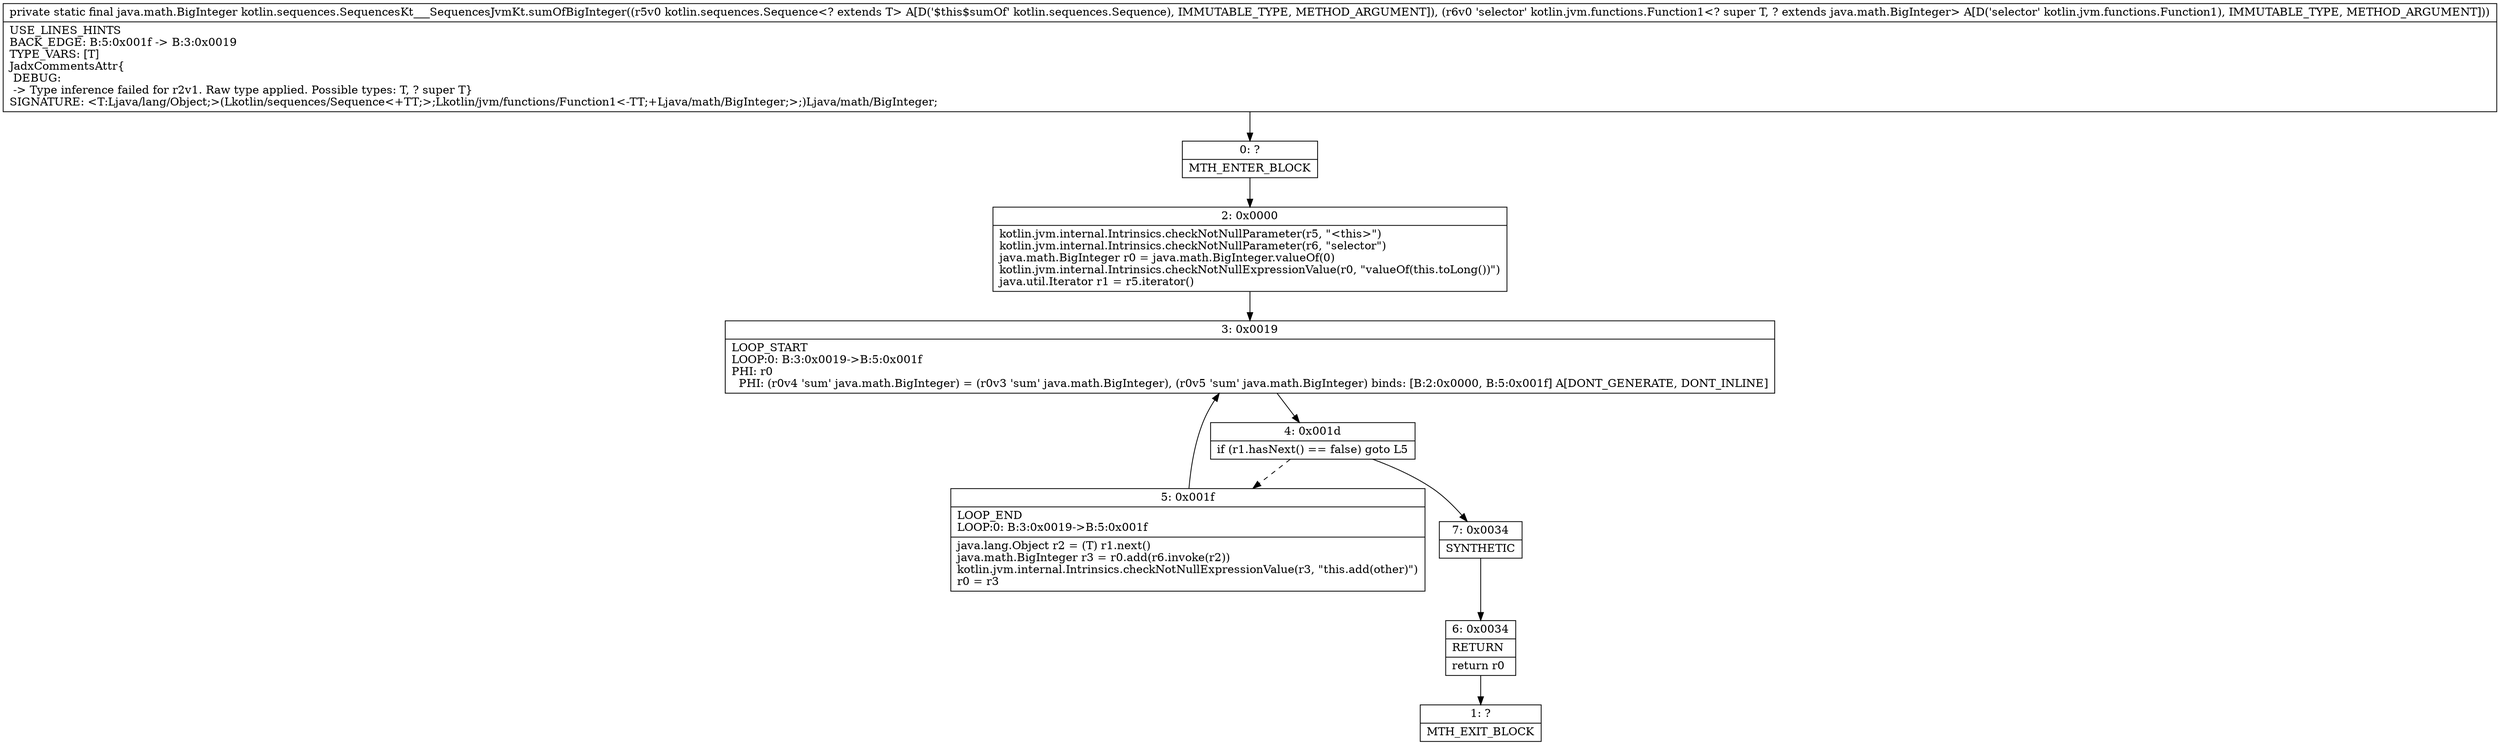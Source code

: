 digraph "CFG forkotlin.sequences.SequencesKt___SequencesJvmKt.sumOfBigInteger(Lkotlin\/sequences\/Sequence;Lkotlin\/jvm\/functions\/Function1;)Ljava\/math\/BigInteger;" {
Node_0 [shape=record,label="{0\:\ ?|MTH_ENTER_BLOCK\l}"];
Node_2 [shape=record,label="{2\:\ 0x0000|kotlin.jvm.internal.Intrinsics.checkNotNullParameter(r5, \"\<this\>\")\lkotlin.jvm.internal.Intrinsics.checkNotNullParameter(r6, \"selector\")\ljava.math.BigInteger r0 = java.math.BigInteger.valueOf(0)\lkotlin.jvm.internal.Intrinsics.checkNotNullExpressionValue(r0, \"valueOf(this.toLong())\")\ljava.util.Iterator r1 = r5.iterator()\l}"];
Node_3 [shape=record,label="{3\:\ 0x0019|LOOP_START\lLOOP:0: B:3:0x0019\-\>B:5:0x001f\lPHI: r0 \l  PHI: (r0v4 'sum' java.math.BigInteger) = (r0v3 'sum' java.math.BigInteger), (r0v5 'sum' java.math.BigInteger) binds: [B:2:0x0000, B:5:0x001f] A[DONT_GENERATE, DONT_INLINE]\l}"];
Node_4 [shape=record,label="{4\:\ 0x001d|if (r1.hasNext() == false) goto L5\l}"];
Node_5 [shape=record,label="{5\:\ 0x001f|LOOP_END\lLOOP:0: B:3:0x0019\-\>B:5:0x001f\l|java.lang.Object r2 = (T) r1.next()\ljava.math.BigInteger r3 = r0.add(r6.invoke(r2))\lkotlin.jvm.internal.Intrinsics.checkNotNullExpressionValue(r3, \"this.add(other)\")\lr0 = r3\l}"];
Node_7 [shape=record,label="{7\:\ 0x0034|SYNTHETIC\l}"];
Node_6 [shape=record,label="{6\:\ 0x0034|RETURN\l|return r0\l}"];
Node_1 [shape=record,label="{1\:\ ?|MTH_EXIT_BLOCK\l}"];
MethodNode[shape=record,label="{private static final java.math.BigInteger kotlin.sequences.SequencesKt___SequencesJvmKt.sumOfBigInteger((r5v0 kotlin.sequences.Sequence\<? extends T\> A[D('$this$sumOf' kotlin.sequences.Sequence), IMMUTABLE_TYPE, METHOD_ARGUMENT]), (r6v0 'selector' kotlin.jvm.functions.Function1\<? super T, ? extends java.math.BigInteger\> A[D('selector' kotlin.jvm.functions.Function1), IMMUTABLE_TYPE, METHOD_ARGUMENT]))  | USE_LINES_HINTS\lBACK_EDGE: B:5:0x001f \-\> B:3:0x0019\lTYPE_VARS: [T]\lJadxCommentsAttr\{\l DEBUG: \l \-\> Type inference failed for r2v1. Raw type applied. Possible types: T, ? super T\}\lSIGNATURE: \<T:Ljava\/lang\/Object;\>(Lkotlin\/sequences\/Sequence\<+TT;\>;Lkotlin\/jvm\/functions\/Function1\<\-TT;+Ljava\/math\/BigInteger;\>;)Ljava\/math\/BigInteger;\l}"];
MethodNode -> Node_0;Node_0 -> Node_2;
Node_2 -> Node_3;
Node_3 -> Node_4;
Node_4 -> Node_5[style=dashed];
Node_4 -> Node_7;
Node_5 -> Node_3;
Node_7 -> Node_6;
Node_6 -> Node_1;
}

